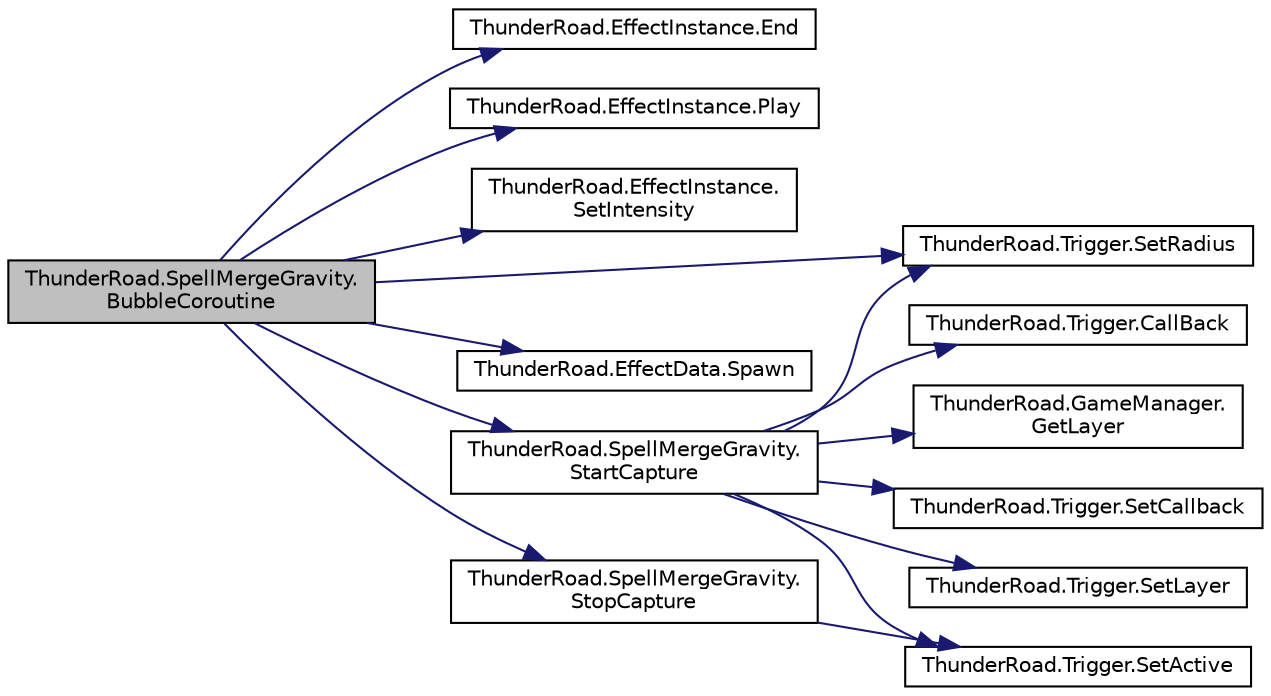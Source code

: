 digraph "ThunderRoad.SpellMergeGravity.BubbleCoroutine"
{
 // LATEX_PDF_SIZE
  edge [fontname="Helvetica",fontsize="10",labelfontname="Helvetica",labelfontsize="10"];
  node [fontname="Helvetica",fontsize="10",shape=record];
  rankdir="LR";
  Node1 [label="ThunderRoad.SpellMergeGravity.\lBubbleCoroutine",height=0.2,width=0.4,color="black", fillcolor="grey75", style="filled", fontcolor="black",tooltip="Bubbles the coroutine."];
  Node1 -> Node2 [color="midnightblue",fontsize="10",style="solid",fontname="Helvetica"];
  Node2 [label="ThunderRoad.EffectInstance.End",height=0.2,width=0.4,color="black", fillcolor="white", style="filled",URL="$class_thunder_road_1_1_effect_instance.html#a2145ac61404303ad31bfda14880e77e5",tooltip="Ends the specified loop only."];
  Node1 -> Node3 [color="midnightblue",fontsize="10",style="solid",fontname="Helvetica"];
  Node3 [label="ThunderRoad.EffectInstance.Play",height=0.2,width=0.4,color="black", fillcolor="white", style="filled",URL="$class_thunder_road_1_1_effect_instance.html#a2e1b93aec710be57d9a9014149f0c5d5",tooltip="Plays the specified step custom hash identifier."];
  Node1 -> Node4 [color="midnightblue",fontsize="10",style="solid",fontname="Helvetica"];
  Node4 [label="ThunderRoad.EffectInstance.\lSetIntensity",height=0.2,width=0.4,color="black", fillcolor="white", style="filled",URL="$class_thunder_road_1_1_effect_instance.html#ab4b317e4c00e6212a31d9af69fca4d16",tooltip="Sets the intensity."];
  Node1 -> Node5 [color="midnightblue",fontsize="10",style="solid",fontname="Helvetica"];
  Node5 [label="ThunderRoad.Trigger.SetRadius",height=0.2,width=0.4,color="black", fillcolor="white", style="filled",URL="$class_thunder_road_1_1_trigger.html#a0b341592322145579ec85ceac384c5b4",tooltip="Sets the radius."];
  Node1 -> Node6 [color="midnightblue",fontsize="10",style="solid",fontname="Helvetica"];
  Node6 [label="ThunderRoad.EffectData.Spawn",height=0.2,width=0.4,color="black", fillcolor="white", style="filled",URL="$class_thunder_road_1_1_effect_data.html#a63841dec71870c38eba2dd432ff8878e",tooltip="Spawns the specified parent."];
  Node1 -> Node7 [color="midnightblue",fontsize="10",style="solid",fontname="Helvetica"];
  Node7 [label="ThunderRoad.SpellMergeGravity.\lStartCapture",height=0.2,width=0.4,color="black", fillcolor="white", style="filled",URL="$class_thunder_road_1_1_spell_merge_gravity.html#a53c1a28ec852dc02fcda0f1507c3b8cd",tooltip="Starts the capture."];
  Node7 -> Node8 [color="midnightblue",fontsize="10",style="solid",fontname="Helvetica"];
  Node8 [label="ThunderRoad.Trigger.CallBack",height=0.2,width=0.4,color="black", fillcolor="white", style="filled",URL="$class_thunder_road_1_1_trigger.html#ad4056233d1e8b1bbac4078ee6407e954",tooltip="Delegate CallBack"];
  Node7 -> Node9 [color="midnightblue",fontsize="10",style="solid",fontname="Helvetica"];
  Node9 [label="ThunderRoad.GameManager.\lGetLayer",height=0.2,width=0.4,color="black", fillcolor="white", style="filled",URL="$class_thunder_road_1_1_game_manager.html#a4b7e3521ff92f30374062207b6e30352",tooltip="Gets the layer."];
  Node7 -> Node10 [color="midnightblue",fontsize="10",style="solid",fontname="Helvetica"];
  Node10 [label="ThunderRoad.Trigger.SetActive",height=0.2,width=0.4,color="black", fillcolor="white", style="filled",URL="$class_thunder_road_1_1_trigger.html#acf6a7e82fb1cbb9c1f1e9f2e998b487c",tooltip="Sets the active."];
  Node7 -> Node11 [color="midnightblue",fontsize="10",style="solid",fontname="Helvetica"];
  Node11 [label="ThunderRoad.Trigger.SetCallback",height=0.2,width=0.4,color="black", fillcolor="white", style="filled",URL="$class_thunder_road_1_1_trigger.html#a9fecffeea4fdd295f9307c6ee954feb9",tooltip="Sets the callback."];
  Node7 -> Node12 [color="midnightblue",fontsize="10",style="solid",fontname="Helvetica"];
  Node12 [label="ThunderRoad.Trigger.SetLayer",height=0.2,width=0.4,color="black", fillcolor="white", style="filled",URL="$class_thunder_road_1_1_trigger.html#a602e78dfdf9f40072c80f850a923f34d",tooltip="Sets the layer."];
  Node7 -> Node5 [color="midnightblue",fontsize="10",style="solid",fontname="Helvetica"];
  Node1 -> Node13 [color="midnightblue",fontsize="10",style="solid",fontname="Helvetica"];
  Node13 [label="ThunderRoad.SpellMergeGravity.\lStopCapture",height=0.2,width=0.4,color="black", fillcolor="white", style="filled",URL="$class_thunder_road_1_1_spell_merge_gravity.html#a53db13f527edd7840bbf95df20561abf",tooltip="Stops the capture."];
  Node13 -> Node10 [color="midnightblue",fontsize="10",style="solid",fontname="Helvetica"];
}
